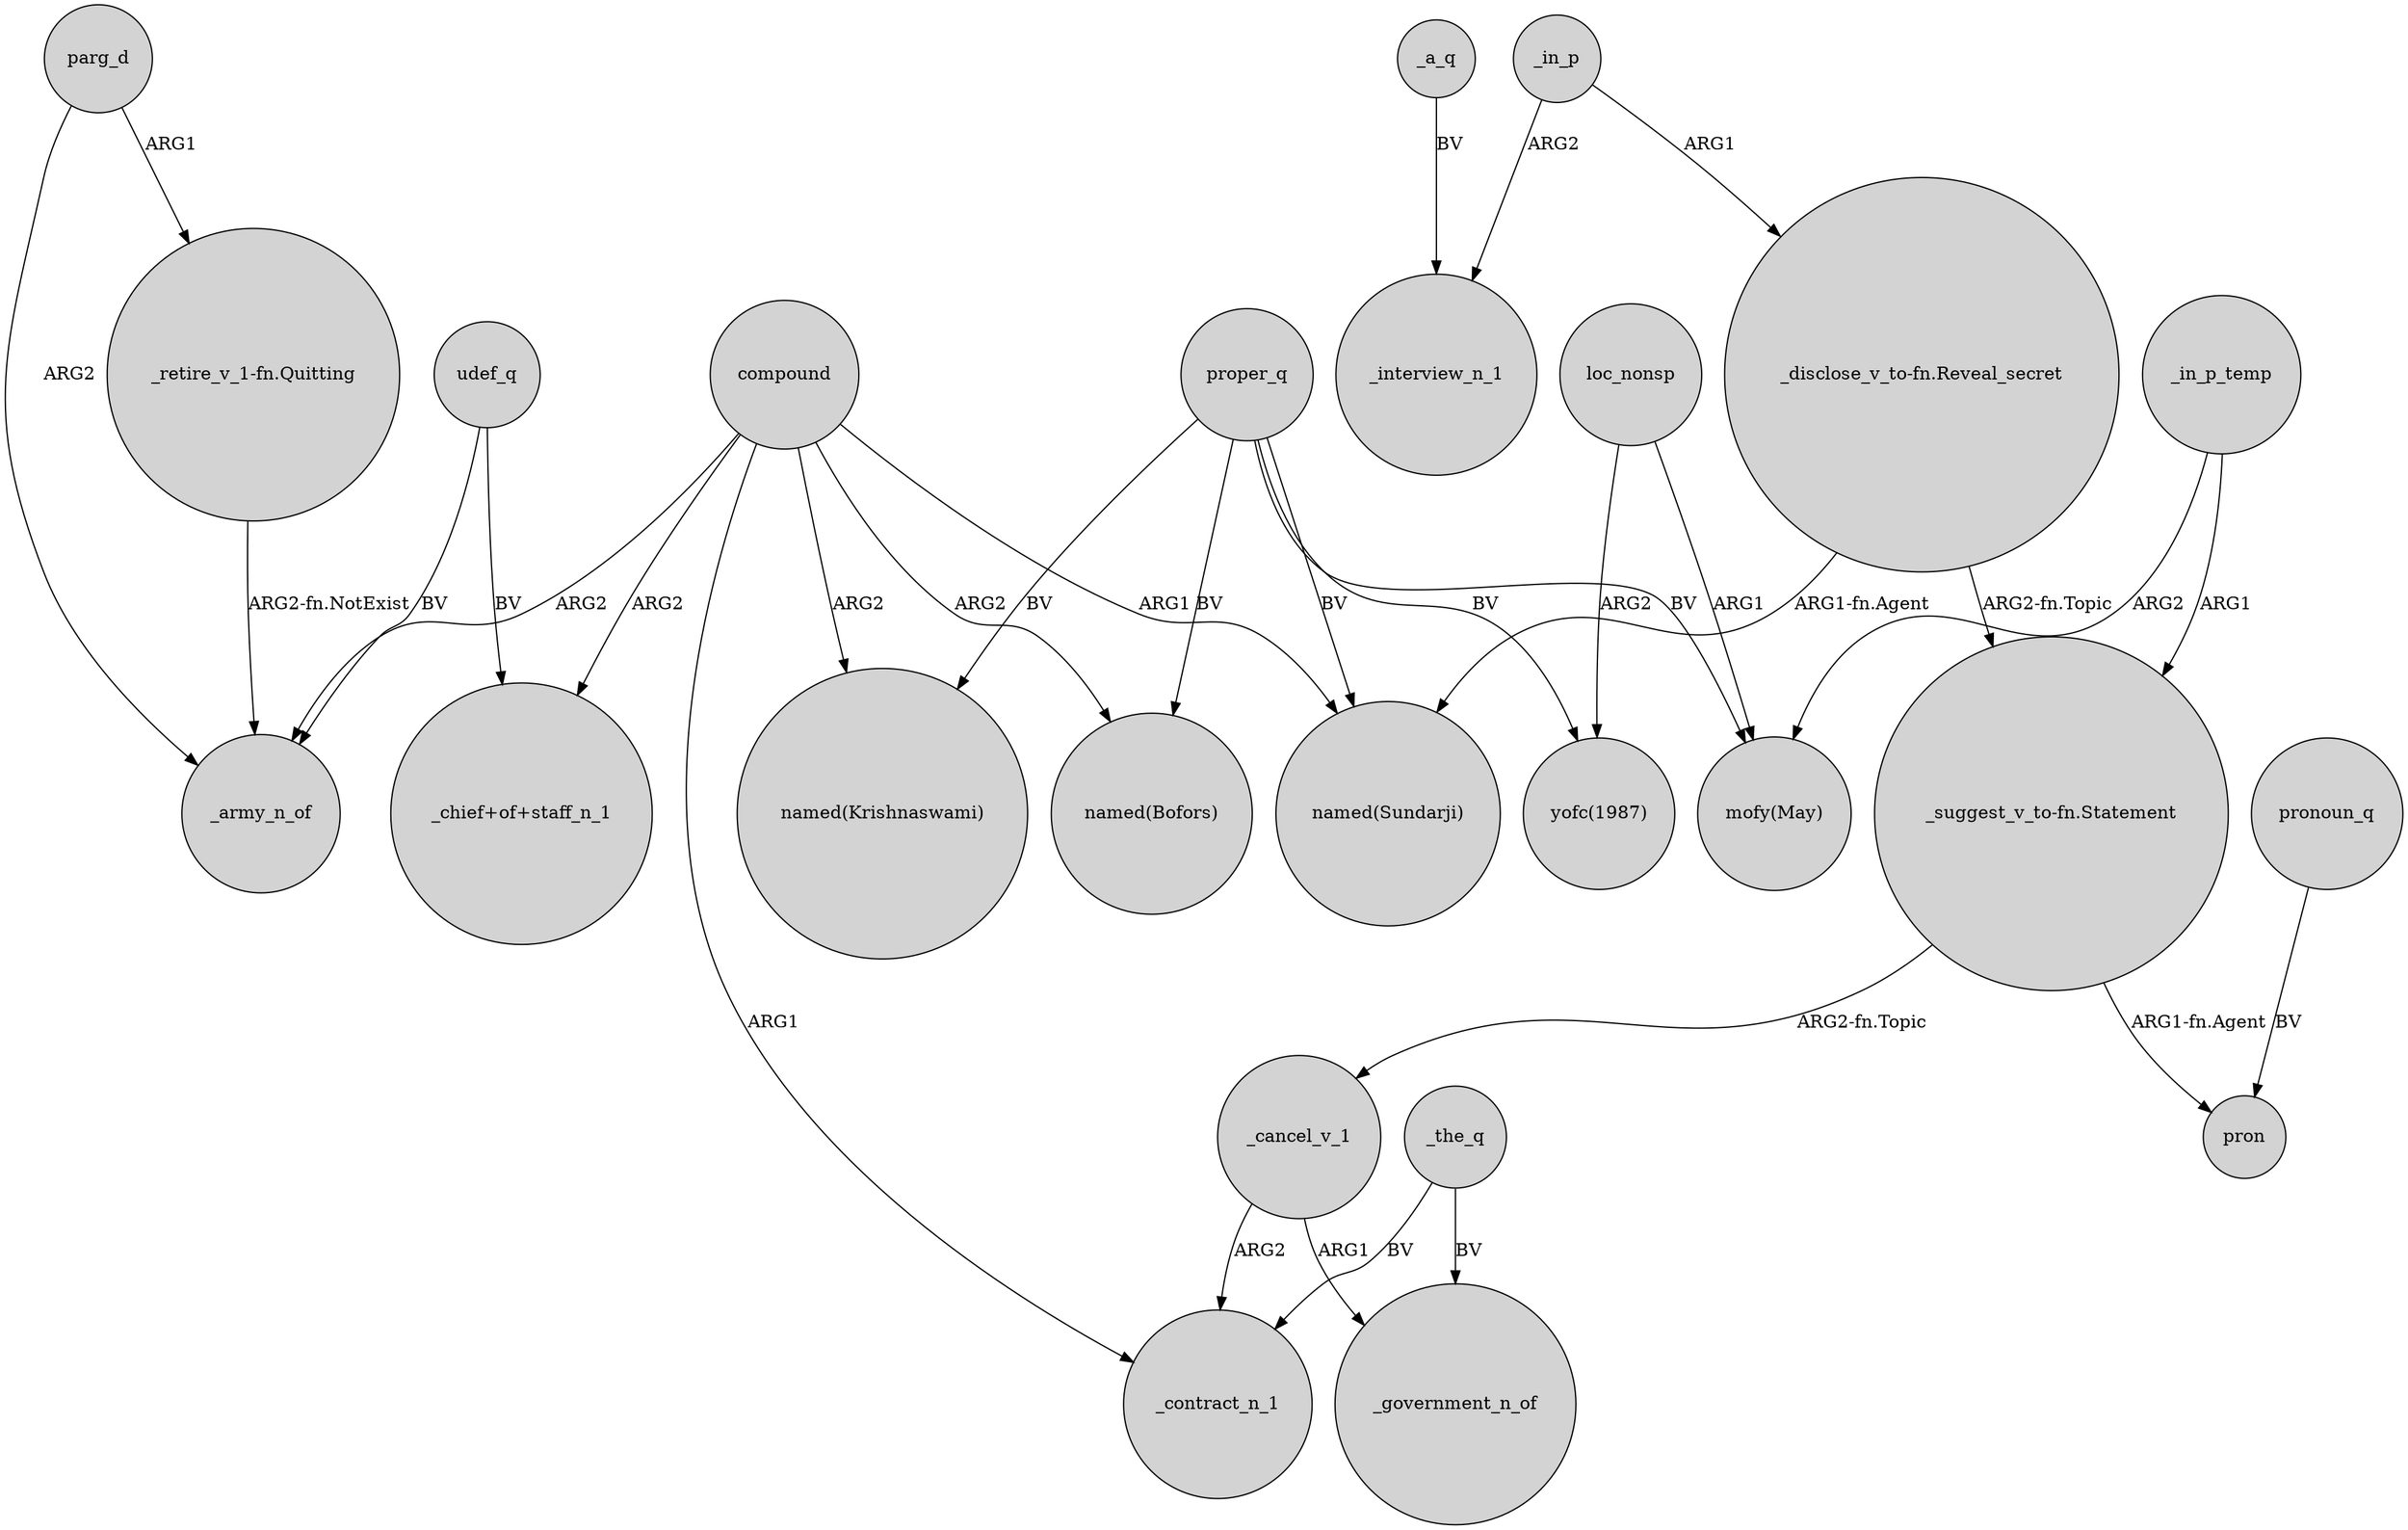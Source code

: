 digraph {
	node [shape=circle style=filled]
	_cancel_v_1 -> _government_n_of [label=ARG1]
	_in_p -> _interview_n_1 [label=ARG2]
	"_suggest_v_to-fn.Statement" -> pron [label="ARG1-fn.Agent"]
	compound -> "_chief+of+staff_n_1" [label=ARG2]
	proper_q -> "named(Bofors)" [label=BV]
	parg_d -> "_retire_v_1-fn.Quitting" [label=ARG1]
	_a_q -> _interview_n_1 [label=BV]
	"_retire_v_1-fn.Quitting" -> _army_n_of [label="ARG2-fn.NotExist"]
	parg_d -> _army_n_of [label=ARG2]
	compound -> "named(Bofors)" [label=ARG2]
	_in_p_temp -> "_suggest_v_to-fn.Statement" [label=ARG1]
	proper_q -> "mofy(May)" [label=BV]
	udef_q -> _army_n_of [label=BV]
	compound -> _contract_n_1 [label=ARG1]
	_in_p_temp -> "mofy(May)" [label=ARG2]
	compound -> _army_n_of [label=ARG2]
	"_suggest_v_to-fn.Statement" -> _cancel_v_1 [label="ARG2-fn.Topic"]
	_cancel_v_1 -> _contract_n_1 [label=ARG2]
	pronoun_q -> pron [label=BV]
	_the_q -> _contract_n_1 [label=BV]
	compound -> "named(Sundarji)" [label=ARG1]
	proper_q -> "named(Sundarji)" [label=BV]
	udef_q -> "_chief+of+staff_n_1" [label=BV]
	"_disclose_v_to-fn.Reveal_secret" -> "_suggest_v_to-fn.Statement" [label="ARG2-fn.Topic"]
	proper_q -> "named(Krishnaswami)" [label=BV]
	compound -> "named(Krishnaswami)" [label=ARG2]
	proper_q -> "yofc(1987)" [label=BV]
	_the_q -> _government_n_of [label=BV]
	"_disclose_v_to-fn.Reveal_secret" -> "named(Sundarji)" [label="ARG1-fn.Agent"]
	loc_nonsp -> "mofy(May)" [label=ARG1]
	_in_p -> "_disclose_v_to-fn.Reveal_secret" [label=ARG1]
	loc_nonsp -> "yofc(1987)" [label=ARG2]
}
